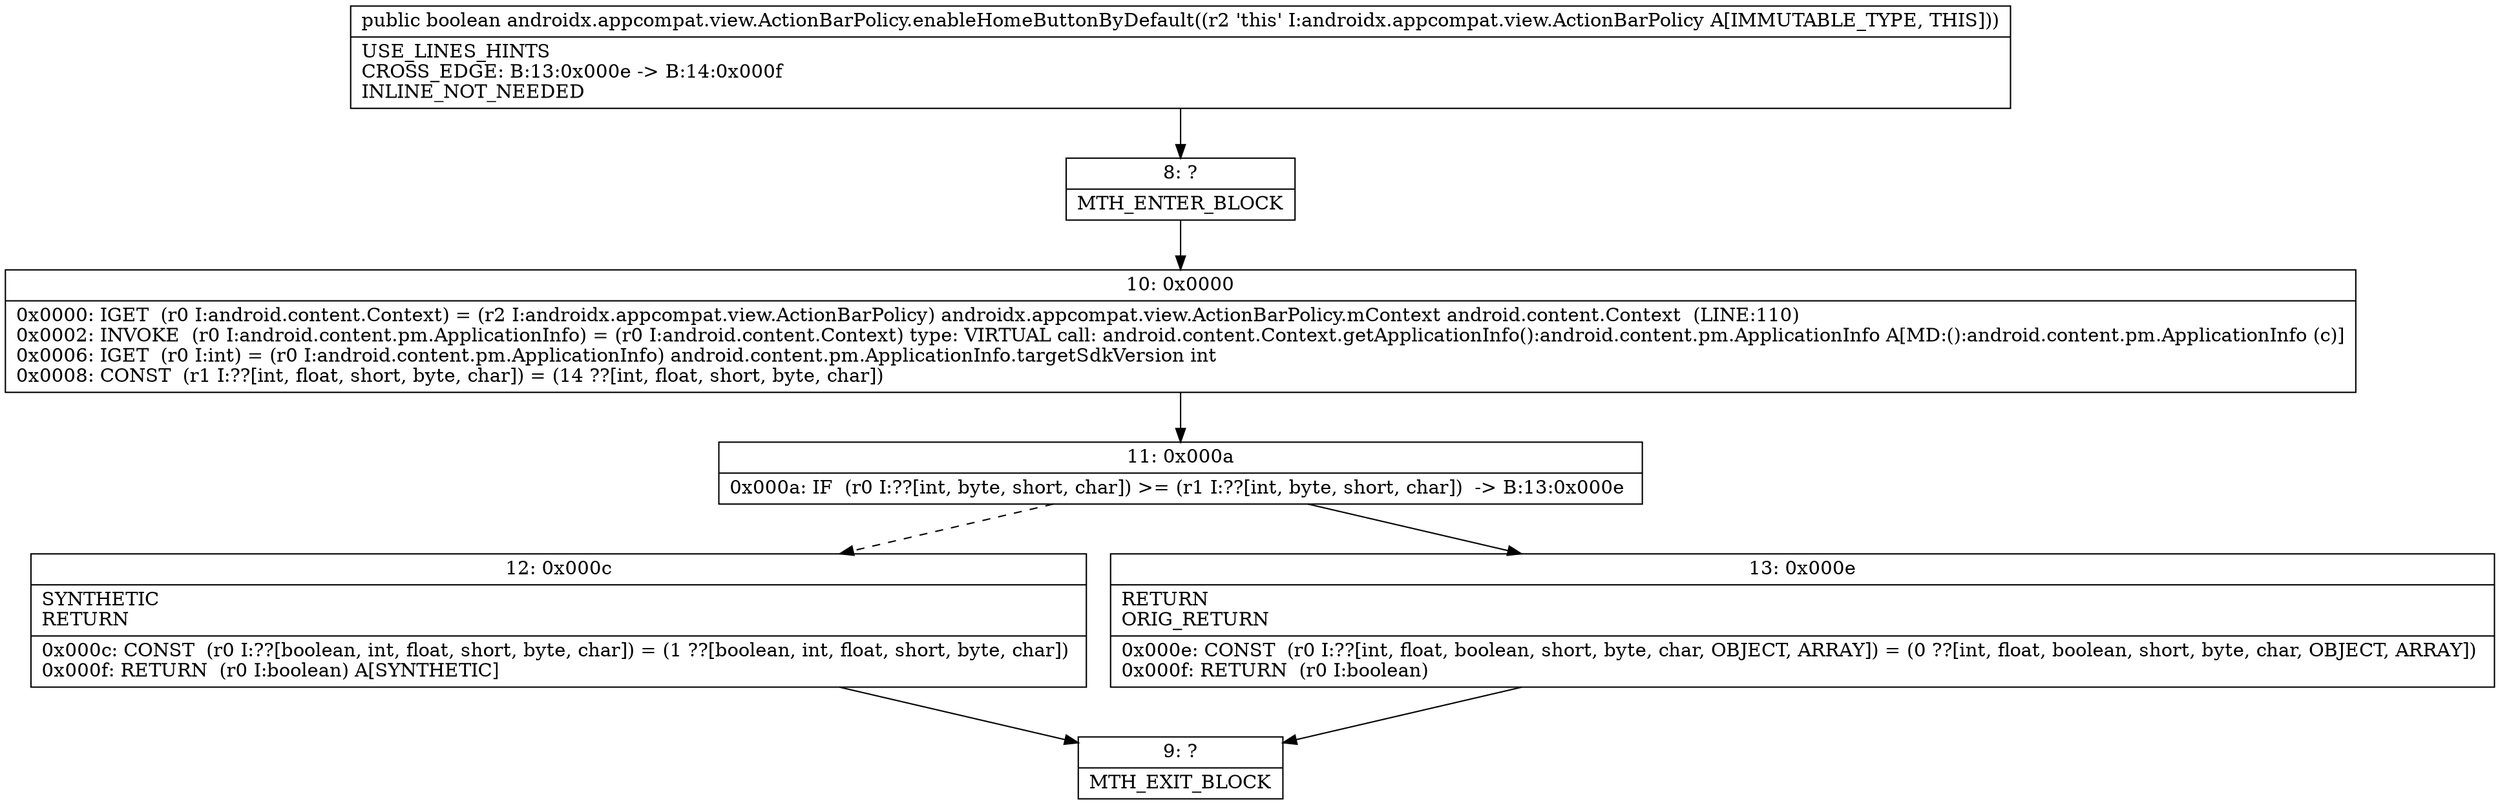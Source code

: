 digraph "CFG forandroidx.appcompat.view.ActionBarPolicy.enableHomeButtonByDefault()Z" {
Node_8 [shape=record,label="{8\:\ ?|MTH_ENTER_BLOCK\l}"];
Node_10 [shape=record,label="{10\:\ 0x0000|0x0000: IGET  (r0 I:android.content.Context) = (r2 I:androidx.appcompat.view.ActionBarPolicy) androidx.appcompat.view.ActionBarPolicy.mContext android.content.Context  (LINE:110)\l0x0002: INVOKE  (r0 I:android.content.pm.ApplicationInfo) = (r0 I:android.content.Context) type: VIRTUAL call: android.content.Context.getApplicationInfo():android.content.pm.ApplicationInfo A[MD:():android.content.pm.ApplicationInfo (c)]\l0x0006: IGET  (r0 I:int) = (r0 I:android.content.pm.ApplicationInfo) android.content.pm.ApplicationInfo.targetSdkVersion int \l0x0008: CONST  (r1 I:??[int, float, short, byte, char]) = (14 ??[int, float, short, byte, char]) \l}"];
Node_11 [shape=record,label="{11\:\ 0x000a|0x000a: IF  (r0 I:??[int, byte, short, char]) \>= (r1 I:??[int, byte, short, char])  \-\> B:13:0x000e \l}"];
Node_12 [shape=record,label="{12\:\ 0x000c|SYNTHETIC\lRETURN\l|0x000c: CONST  (r0 I:??[boolean, int, float, short, byte, char]) = (1 ??[boolean, int, float, short, byte, char]) \l0x000f: RETURN  (r0 I:boolean) A[SYNTHETIC]\l}"];
Node_9 [shape=record,label="{9\:\ ?|MTH_EXIT_BLOCK\l}"];
Node_13 [shape=record,label="{13\:\ 0x000e|RETURN\lORIG_RETURN\l|0x000e: CONST  (r0 I:??[int, float, boolean, short, byte, char, OBJECT, ARRAY]) = (0 ??[int, float, boolean, short, byte, char, OBJECT, ARRAY]) \l0x000f: RETURN  (r0 I:boolean) \l}"];
MethodNode[shape=record,label="{public boolean androidx.appcompat.view.ActionBarPolicy.enableHomeButtonByDefault((r2 'this' I:androidx.appcompat.view.ActionBarPolicy A[IMMUTABLE_TYPE, THIS]))  | USE_LINES_HINTS\lCROSS_EDGE: B:13:0x000e \-\> B:14:0x000f\lINLINE_NOT_NEEDED\l}"];
MethodNode -> Node_8;Node_8 -> Node_10;
Node_10 -> Node_11;
Node_11 -> Node_12[style=dashed];
Node_11 -> Node_13;
Node_12 -> Node_9;
Node_13 -> Node_9;
}

